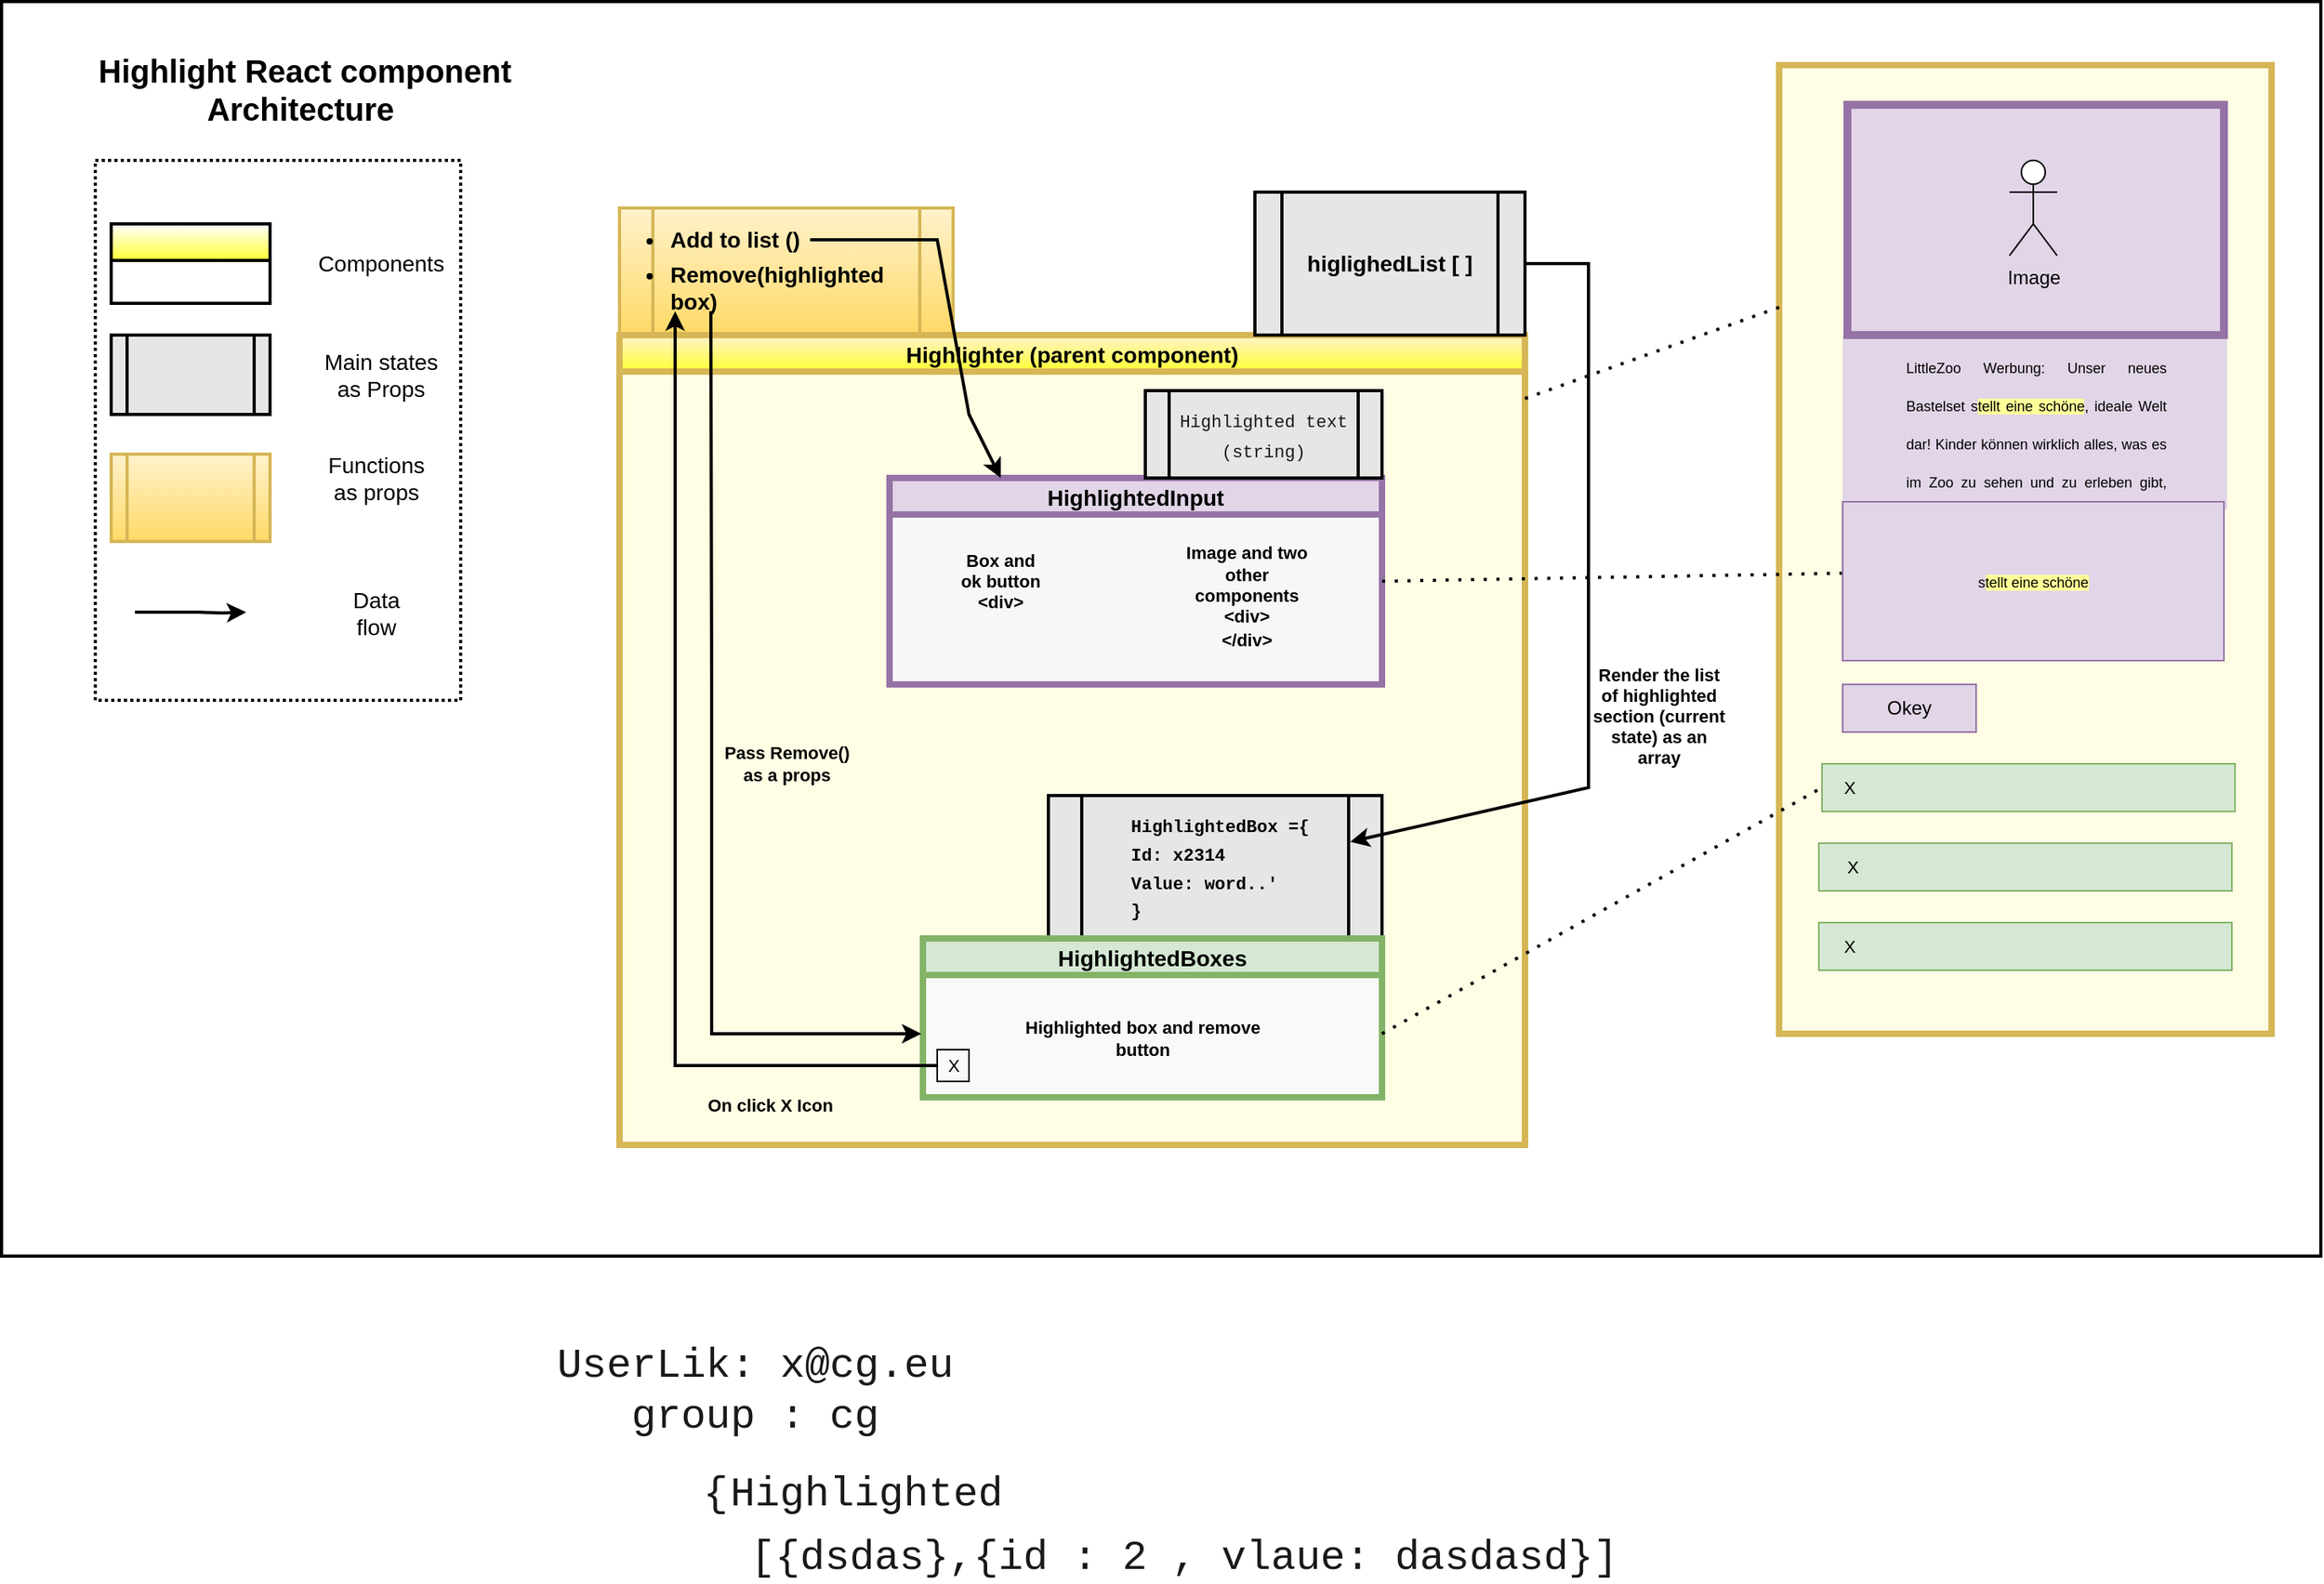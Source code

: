 <mxfile>
    <diagram id="zKiX-FVWP6Yl8MSf7DtL" name="Page-1">
        <mxGraphModel dx="1115" dy="930" grid="0" gridSize="10" guides="1" tooltips="1" connect="1" arrows="1" fold="1" page="0" pageScale="1" pageWidth="827" pageHeight="1169" background="none" math="0" shadow="0">
            <root>
                <mxCell id="0"/>
                <mxCell id="1" parent="0"/>
                <mxCell id="OVmF6QTKROwjGrCkS3I4-53" value="" style="rounded=0;whiteSpace=wrap;html=1;fontSize=13;strokeWidth=2;" parent="1" vertex="1">
                    <mxGeometry x="511" y="150" width="1460" height="790" as="geometry"/>
                </mxCell>
                <mxCell id="OVmF6QTKROwjGrCkS3I4-43" value="" style="shape=process;whiteSpace=wrap;html=1;backgroundOutline=1;fontSize=14;strokeWidth=2;fillColor=#fff2cc;gradientColor=#ffd966;strokeColor=#d6b656;rounded=0;" parent="1" vertex="1">
                    <mxGeometry x="900" y="280" width="210" height="80" as="geometry"/>
                </mxCell>
                <mxCell id="Ddy7iaUjBOIfkeHLVFxj-1" value="" style="rounded=0;whiteSpace=wrap;html=1;fillColor=#FFFDE4;strokeColor=#d6b656;strokeWidth=4;arcSize=5;" parent="1" vertex="1">
                    <mxGeometry x="1630" y="190" width="310" height="610" as="geometry"/>
                </mxCell>
                <mxCell id="Ddy7iaUjBOIfkeHLVFxj-3" value="&lt;h1&gt;&lt;br&gt;&lt;/h1&gt;" style="text;html=1;strokeColor=none;fillColor=#E1D5E7;spacing=5;spacingTop=-20;whiteSpace=wrap;overflow=hidden;rounded=0;" parent="1" vertex="1">
                    <mxGeometry x="1670" y="360" width="242" height="110" as="geometry"/>
                </mxCell>
                <mxCell id="Ddy7iaUjBOIfkeHLVFxj-5" value="Okey" style="rounded=0;whiteSpace=wrap;html=1;fillColor=#e1d5e7;strokeColor=#9673a6;" parent="1" vertex="1">
                    <mxGeometry x="1670" y="580" width="84" height="30" as="geometry"/>
                </mxCell>
                <mxCell id="OVmF6QTKROwjGrCkS3I4-5" value="Functions as props" style="text;html=1;strokeColor=none;fillColor=none;align=center;verticalAlign=middle;whiteSpace=wrap;rounded=0;fontSize=14;" parent="1" vertex="1">
                    <mxGeometry x="717" y="435" width="60" height="30" as="geometry"/>
                </mxCell>
                <mxCell id="OVmF6QTKROwjGrCkS3I4-8" value="Components" style="text;html=1;strokeColor=none;fillColor=none;align=center;verticalAlign=middle;whiteSpace=wrap;rounded=0;fontSize=14;" parent="1" vertex="1">
                    <mxGeometry x="720" y="300" width="60" height="30" as="geometry"/>
                </mxCell>
                <mxCell id="OVmF6QTKROwjGrCkS3I4-9" value="&lt;ul&gt;&lt;li&gt;&lt;b&gt;Add to list ()&lt;/b&gt;&lt;/li&gt;&lt;/ul&gt;" style="text;html=1;strokeColor=none;fillColor=none;align=left;verticalAlign=middle;whiteSpace=wrap;rounded=0;fontSize=14;" parent="1" vertex="1">
                    <mxGeometry x="890" y="285" width="130" height="30" as="geometry"/>
                </mxCell>
                <mxCell id="OVmF6QTKROwjGrCkS3I4-10" value="&lt;ul&gt;&lt;li&gt;&lt;b&gt;Remove(highlighted box)&lt;/b&gt;&lt;/li&gt;&lt;/ul&gt;" style="text;html=1;strokeColor=none;fillColor=none;align=left;verticalAlign=middle;whiteSpace=wrap;rounded=0;fontSize=14;" parent="1" vertex="1">
                    <mxGeometry x="890" y="315" width="90" height="30" as="geometry"/>
                </mxCell>
                <mxCell id="OVmF6QTKROwjGrCkS3I4-19" value="" style="rounded=0;whiteSpace=wrap;html=1;fillColor=#d5e8d4;strokeColor=#82b366;" parent="1" vertex="1">
                    <mxGeometry x="1657" y="630" width="260" height="30" as="geometry"/>
                </mxCell>
                <mxCell id="OVmF6QTKROwjGrCkS3I4-16" value="Highlighter (parent component)" style="swimlane;fontSize=14;strokeWidth=4;fillColor=#fff2cc;strokeColor=#d6b656;swimlaneFillColor=#FFFDE4;gradientColor=#FFFF33;rounded=0;" parent="1" vertex="1">
                    <mxGeometry x="900" y="360" width="570" height="510" as="geometry"/>
                </mxCell>
                <mxCell id="OVmF6QTKROwjGrCkS3I4-17" value="HighlightedInput" style="swimlane;fontSize=14;strokeWidth=4;fillColor=#e1d5e7;strokeColor=#9673a6;swimlaneFillColor=#F9F6FA;rounded=0;" parent="OVmF6QTKROwjGrCkS3I4-16" vertex="1">
                    <mxGeometry x="170" y="90" width="310" height="130" as="geometry"/>
                </mxCell>
                <mxCell id="OVmF6QTKROwjGrCkS3I4-45" value="&lt;b&gt;Box and ok button&lt;br&gt;&amp;lt;div&amp;gt;&lt;/b&gt;" style="text;html=1;strokeColor=none;fillColor=none;align=center;verticalAlign=middle;whiteSpace=wrap;rounded=0;fontSize=11;" parent="OVmF6QTKROwjGrCkS3I4-17" vertex="1">
                    <mxGeometry x="40" y="50" width="60" height="30" as="geometry"/>
                </mxCell>
                <mxCell id="OVmF6QTKROwjGrCkS3I4-46" value="&lt;b&gt;Image and two other components&lt;br&gt;&amp;lt;div&amp;gt;&lt;br&gt;&amp;lt;/div&amp;gt;&lt;/b&gt;&lt;b style=&quot;font-size: 13px&quot;&gt;&lt;br&gt;&lt;/b&gt;" style="text;html=1;strokeColor=none;fillColor=none;align=center;verticalAlign=middle;whiteSpace=wrap;rounded=0;fontSize=11;strokeWidth=0;" parent="OVmF6QTKROwjGrCkS3I4-17" vertex="1">
                    <mxGeometry x="180" y="60" width="90" height="30" as="geometry"/>
                </mxCell>
                <mxCell id="OVmF6QTKROwjGrCkS3I4-30" value="" style="shape=process;whiteSpace=wrap;html=1;backgroundOutline=1;fontSize=14;strokeWidth=2;fillColor=#E6E6E6;rounded=0;" parent="OVmF6QTKROwjGrCkS3I4-16" vertex="1">
                    <mxGeometry x="270" y="290" width="210" height="95" as="geometry"/>
                </mxCell>
                <mxCell id="OVmF6QTKROwjGrCkS3I4-31" value="&lt;font face=&quot;Courier New&quot;&gt;&lt;span style=&quot;font-size: 11px&quot;&gt;&lt;b&gt;HighlightedBox&lt;/b&gt;&lt;/span&gt;&lt;b style=&quot;font-size: 11px&quot;&gt;&amp;nbsp;=&lt;/b&gt;&lt;b style=&quot;font-size: 11px&quot;&gt;{&lt;/b&gt;&lt;br&gt;&lt;span style=&quot;font-size: 11px ; font-weight: bold&quot;&gt;&#9;&lt;/span&gt;&lt;span style=&quot;font-size: 11px ; font-weight: bold&quot;&gt;&#9;&lt;/span&gt;&lt;span style=&quot;font-size: 11px ; font-weight: bold&quot;&gt;&#9;&lt;/span&gt;&lt;span style=&quot;font-size: 11px ; font-weight: bold&quot;&gt;&#9;&lt;/span&gt;&lt;b style=&quot;font-size: 11px&quot;&gt;Id: x2314&lt;/b&gt;&lt;br&gt;&lt;b style=&quot;font-size: 11px&quot;&gt;Value: word..'&lt;/b&gt;&lt;br&gt;&lt;b style=&quot;font-size: 11px&quot;&gt;}&lt;/b&gt;&lt;/font&gt;" style="text;html=1;strokeColor=none;fillColor=none;align=left;verticalAlign=middle;whiteSpace=wrap;rounded=0;fontSize=14;" parent="OVmF6QTKROwjGrCkS3I4-16" vertex="1">
                    <mxGeometry x="320" y="274.68" width="140" height="120.63" as="geometry"/>
                </mxCell>
                <mxCell id="OVmF6QTKROwjGrCkS3I4-35" value="HighlightedBoxes" style="swimlane;fontSize=14;strokeWidth=4;fillColor=#d5e8d4;strokeColor=#82b366;swimlaneFillColor=#F7FAF6;rounded=0;" parent="OVmF6QTKROwjGrCkS3I4-16" vertex="1">
                    <mxGeometry x="191" y="380" width="289" height="100" as="geometry"/>
                </mxCell>
                <mxCell id="OVmF6QTKROwjGrCkS3I4-47" value="&lt;font style=&quot;font-size: 11px&quot;&gt;&lt;b&gt;Highlighted&lt;/b&gt;&lt;b&gt;&amp;nbsp;box and remove button&lt;/b&gt;&lt;/font&gt;" style="text;html=1;strokeColor=none;fillColor=none;align=center;verticalAlign=middle;whiteSpace=wrap;rounded=0;fontSize=11;" parent="OVmF6QTKROwjGrCkS3I4-35" vertex="1">
                    <mxGeometry x="48" y="55" width="181" height="15" as="geometry"/>
                </mxCell>
                <mxCell id="OVmF6QTKROwjGrCkS3I4-65" value="X" style="text;html=1;align=center;verticalAlign=middle;resizable=0;points=[];autosize=1;strokeColor=default;fillColor=none;fontSize=11;rounded=0;" parent="OVmF6QTKROwjGrCkS3I4-35" vertex="1">
                    <mxGeometry x="9" y="70" width="20" height="20" as="geometry"/>
                </mxCell>
                <mxCell id="OVmF6QTKROwjGrCkS3I4-48" value="&lt;div style=&quot;font-family: &amp;#34;jetbrains mono&amp;#34; , &amp;#34;menlo&amp;#34; , &amp;#34;monaco&amp;#34; , &amp;#34;courier new&amp;#34; , monospace , &amp;#34;menlo&amp;#34; , &amp;#34;monaco&amp;#34; , &amp;#34;courier new&amp;#34; , monospace ; line-height: 18px&quot;&gt;&lt;font color=&quot;#191919&quot; style=&quot;font-size: 11px&quot;&gt;Highlighted text (string)&lt;/font&gt;&lt;/div&gt;" style="shape=process;whiteSpace=wrap;html=1;backgroundOutline=1;fontSize=14;strokeWidth=2;fillColor=#E6E6E6;rounded=0;" parent="OVmF6QTKROwjGrCkS3I4-16" vertex="1">
                    <mxGeometry x="331" y="35" width="149" height="55" as="geometry"/>
                </mxCell>
                <mxCell id="OVmF6QTKROwjGrCkS3I4-69" value="&lt;b&gt;On click X Icon&lt;/b&gt;" style="text;html=1;strokeColor=none;fillColor=none;align=center;verticalAlign=middle;whiteSpace=wrap;rounded=0;fontSize=11;" parent="OVmF6QTKROwjGrCkS3I4-16" vertex="1">
                    <mxGeometry x="30" y="470" width="130" height="30" as="geometry"/>
                </mxCell>
                <mxCell id="OVmF6QTKROwjGrCkS3I4-70" value="&lt;b&gt;Pass Remove() as a props&lt;/b&gt;" style="text;html=1;strokeColor=none;fillColor=none;align=center;verticalAlign=middle;whiteSpace=wrap;rounded=0;fontSize=11;" parent="OVmF6QTKROwjGrCkS3I4-16" vertex="1">
                    <mxGeometry x="61" y="255" width="89" height="30" as="geometry"/>
                </mxCell>
                <mxCell id="OVmF6QTKROwjGrCkS3I4-20" value="" style="rounded=0;whiteSpace=wrap;html=1;fillColor=#d5e8d4;strokeColor=#82b366;" parent="1" vertex="1">
                    <mxGeometry x="1655" y="680" width="260" height="30" as="geometry"/>
                </mxCell>
                <mxCell id="OVmF6QTKROwjGrCkS3I4-21" value="" style="rounded=0;whiteSpace=wrap;html=1;fillColor=#d5e8d4;strokeColor=#82b366;" parent="1" vertex="1">
                    <mxGeometry x="1655" y="730" width="260" height="30" as="geometry"/>
                </mxCell>
                <mxCell id="OVmF6QTKROwjGrCkS3I4-22" value="" style="endArrow=none;dashed=1;html=1;dashPattern=1 3;strokeWidth=2;rounded=0;fontSize=14;entryX=0;entryY=0.5;entryDx=0;entryDy=0;" parent="1" target="OVmF6QTKROwjGrCkS3I4-19" edge="1">
                    <mxGeometry width="50" height="50" relative="1" as="geometry">
                        <mxPoint x="1380" y="800" as="sourcePoint"/>
                        <mxPoint x="1290" y="560" as="targetPoint"/>
                    </mxGeometry>
                </mxCell>
                <mxCell id="OVmF6QTKROwjGrCkS3I4-25" value="" style="shape=process;whiteSpace=wrap;html=1;backgroundOutline=1;fontSize=14;strokeWidth=2;fillColor=#E6E6E6;rounded=0;" parent="1" vertex="1">
                    <mxGeometry x="1300" y="270" width="170" height="90" as="geometry"/>
                </mxCell>
                <mxCell id="OVmF6QTKROwjGrCkS3I4-23" value="" style="endArrow=none;dashed=1;html=1;dashPattern=1 3;strokeWidth=2;rounded=0;fontSize=14;entryX=0;entryY=0.5;entryDx=0;entryDy=0;exitX=1;exitY=0.5;exitDx=0;exitDy=0;" parent="1" source="OVmF6QTKROwjGrCkS3I4-17" edge="1">
                    <mxGeometry width="50" height="50" relative="1" as="geometry">
                        <mxPoint x="1340" y="570" as="sourcePoint"/>
                        <mxPoint x="1670" y="510" as="targetPoint"/>
                    </mxGeometry>
                </mxCell>
                <mxCell id="OVmF6QTKROwjGrCkS3I4-26" value="&lt;b&gt;higlighedList [ ]&lt;/b&gt;" style="text;html=1;strokeColor=none;fillColor=none;align=center;verticalAlign=middle;whiteSpace=wrap;rounded=0;fontSize=14;" parent="1" vertex="1">
                    <mxGeometry x="1320" y="300" width="130" height="30" as="geometry"/>
                </mxCell>
                <mxCell id="OVmF6QTKROwjGrCkS3I4-24" value="" style="endArrow=none;dashed=1;html=1;dashPattern=1 3;strokeWidth=2;rounded=0;fontSize=14;entryX=0;entryY=0.25;entryDx=0;entryDy=0;" parent="1" target="Ddy7iaUjBOIfkeHLVFxj-1" edge="1">
                    <mxGeometry width="50" height="50" relative="1" as="geometry">
                        <mxPoint x="1470" y="400" as="sourcePoint"/>
                        <mxPoint x="1670" y="520" as="targetPoint"/>
                    </mxGeometry>
                </mxCell>
                <mxCell id="OVmF6QTKROwjGrCkS3I4-27" value="" style="shape=process;whiteSpace=wrap;html=1;backgroundOutline=1;fontSize=14;strokeWidth=2;fillColor=#E6E6E6;rounded=0;" parent="1" vertex="1">
                    <mxGeometry x="580" y="360" width="100" height="50" as="geometry"/>
                </mxCell>
                <mxCell id="OVmF6QTKROwjGrCkS3I4-28" value="" style="swimlane;fontSize=14;strokeWidth=2;gradientColor=#FFFF33;rounded=0;" parent="1" vertex="1">
                    <mxGeometry x="580" y="290" width="100" height="50" as="geometry"/>
                </mxCell>
                <mxCell id="OVmF6QTKROwjGrCkS3I4-29" value="Main states as Props" style="text;html=1;strokeColor=none;fillColor=none;align=center;verticalAlign=middle;whiteSpace=wrap;rounded=0;fontSize=14;" parent="1" vertex="1">
                    <mxGeometry x="710" y="370" width="80" height="30" as="geometry"/>
                </mxCell>
                <mxCell id="OVmF6QTKROwjGrCkS3I4-37" value="" style="endArrow=classic;html=1;rounded=0;fontSize=11;exitX=1;exitY=0.5;exitDx=0;exitDy=0;strokeWidth=2;" parent="1" source="OVmF6QTKROwjGrCkS3I4-25" target="OVmF6QTKROwjGrCkS3I4-31" edge="1">
                    <mxGeometry width="50" height="50" relative="1" as="geometry">
                        <mxPoint x="1510" y="315" as="sourcePoint"/>
                        <mxPoint x="1550" y="280" as="targetPoint"/>
                        <Array as="points">
                            <mxPoint x="1510" y="315"/>
                            <mxPoint x="1510" y="645"/>
                        </Array>
                    </mxGeometry>
                </mxCell>
                <mxCell id="OVmF6QTKROwjGrCkS3I4-38" value="" style="endArrow=classic;html=1;rounded=0;fontSize=11;strokeWidth=2;exitX=1;exitY=0.5;exitDx=0;exitDy=0;" parent="1" source="OVmF6QTKROwjGrCkS3I4-9" edge="1">
                    <mxGeometry width="50" height="50" relative="1" as="geometry">
                        <mxPoint x="1020" y="300" as="sourcePoint"/>
                        <mxPoint x="1140" y="450" as="targetPoint"/>
                        <Array as="points">
                            <mxPoint x="1100" y="300"/>
                            <mxPoint x="1120" y="410"/>
                        </Array>
                    </mxGeometry>
                </mxCell>
                <mxCell id="OVmF6QTKROwjGrCkS3I4-39" value="" style="endArrow=classic;html=1;rounded=0;fontSize=11;strokeWidth=2;exitX=0.75;exitY=1;exitDx=0;exitDy=0;" parent="1" source="OVmF6QTKROwjGrCkS3I4-10" edge="1">
                    <mxGeometry width="50" height="50" relative="1" as="geometry">
                        <mxPoint x="1022.04" y="337.04" as="sourcePoint"/>
                        <mxPoint x="1090" y="800" as="targetPoint"/>
                        <Array as="points">
                            <mxPoint x="958" y="580"/>
                            <mxPoint x="958" y="800"/>
                        </Array>
                    </mxGeometry>
                </mxCell>
                <mxCell id="OVmF6QTKROwjGrCkS3I4-40" value="X" style="text;html=1;align=center;verticalAlign=middle;resizable=0;points=[];autosize=1;strokeColor=none;fillColor=none;fontSize=11;rounded=0;" parent="1" vertex="1">
                    <mxGeometry x="1664" y="635" width="20" height="20" as="geometry"/>
                </mxCell>
                <mxCell id="OVmF6QTKROwjGrCkS3I4-41" value="X" style="text;html=1;align=center;verticalAlign=middle;resizable=0;points=[];autosize=1;strokeColor=none;fillColor=none;fontSize=11;rounded=0;" parent="1" vertex="1">
                    <mxGeometry x="1666" y="685" width="20" height="20" as="geometry"/>
                </mxCell>
                <mxCell id="OVmF6QTKROwjGrCkS3I4-42" value="X" style="text;html=1;align=center;verticalAlign=middle;resizable=0;points=[];autosize=1;strokeColor=none;fillColor=none;fontSize=11;rounded=0;" parent="1" vertex="1">
                    <mxGeometry x="1664" y="735" width="20" height="20" as="geometry"/>
                </mxCell>
                <mxCell id="OVmF6QTKROwjGrCkS3I4-44" value="" style="shape=process;whiteSpace=wrap;html=1;backgroundOutline=1;fontSize=14;strokeWidth=2;fillColor=#fff2cc;gradientColor=#ffd966;strokeColor=#d6b656;rounded=0;" parent="1" vertex="1">
                    <mxGeometry x="580" y="435" width="100" height="55" as="geometry"/>
                </mxCell>
                <mxCell id="OVmF6QTKROwjGrCkS3I4-49" value="" style="endArrow=classic;html=1;rounded=0;fontSize=13;strokeWidth=2;" parent="1" edge="1">
                    <mxGeometry width="50" height="50" relative="1" as="geometry">
                        <mxPoint x="595" y="534.5" as="sourcePoint"/>
                        <mxPoint x="665" y="534.5" as="targetPoint"/>
                        <Array as="points">
                            <mxPoint x="635" y="534.5"/>
                            <mxPoint x="650" y="535"/>
                        </Array>
                    </mxGeometry>
                </mxCell>
                <mxCell id="OVmF6QTKROwjGrCkS3I4-50" value="Data flow" style="text;html=1;strokeColor=none;fillColor=none;align=center;verticalAlign=middle;whiteSpace=wrap;rounded=0;fontSize=14;" parent="1" vertex="1">
                    <mxGeometry x="717" y="520" width="60" height="30" as="geometry"/>
                </mxCell>
                <mxCell id="OVmF6QTKROwjGrCkS3I4-51" value="" style="rounded=0;whiteSpace=wrap;html=1;fontSize=13;strokeWidth=2;fillColor=none;gradientColor=none;dashed=1;dashPattern=1 1;" parent="1" vertex="1">
                    <mxGeometry x="570" y="250" width="230" height="340" as="geometry"/>
                </mxCell>
                <mxCell id="OVmF6QTKROwjGrCkS3I4-54" value="&lt;b&gt;&lt;font style=&quot;font-size: 20px&quot;&gt;Highlight React component Architecture&amp;nbsp;&lt;/font&gt;&lt;/b&gt;" style="text;html=1;strokeColor=none;fillColor=none;align=center;verticalAlign=middle;whiteSpace=wrap;rounded=0;fontSize=13;" parent="1" vertex="1">
                    <mxGeometry x="567" y="190" width="270" height="30" as="geometry"/>
                </mxCell>
                <mxCell id="OVmF6QTKROwjGrCkS3I4-55" value="" style="rounded=0;whiteSpace=wrap;html=1;arcSize=0;fillColor=#e1d5e7;strokeColor=#9673a6;strokeWidth=5;" parent="1" vertex="1">
                    <mxGeometry x="1673" y="215" width="237" height="145" as="geometry"/>
                </mxCell>
                <mxCell id="OVmF6QTKROwjGrCkS3I4-56" value="Image" style="shape=umlActor;verticalLabelPosition=bottom;verticalAlign=top;html=1;outlineConnect=0;rounded=0;" parent="1" vertex="1">
                    <mxGeometry x="1775" y="250" width="30" height="60" as="geometry"/>
                </mxCell>
                <mxCell id="OVmF6QTKROwjGrCkS3I4-57" value="&lt;div style=&quot;text-align: justify&quot;&gt;&lt;span style=&quot;font-size: 9px ; font-family: sans-serif ; text-align: left&quot;&gt;LittleZoo Werbung: Unser neues Bastelset s&lt;span style=&quot;background-color: rgb(255 , 255 , 153)&quot;&gt;tellt eine schöne&lt;/span&gt;, ideale Welt dar! Kinder können wirklich alles, was es im Zoo zu sehen und zu erleben gibt, nachspielen. Mit ihnen können Rollenspiele geübt und Verhaltensweisen&lt;/span&gt;&lt;/div&gt;" style="text;html=1;strokeColor=none;fillColor=none;align=center;verticalAlign=middle;whiteSpace=wrap;rounded=0;dashed=1;dashPattern=1 1;fontFamily=Courier New;fontSize=20;" parent="1" vertex="1">
                    <mxGeometry x="1708.5" y="447.5" width="166" height="5" as="geometry"/>
                </mxCell>
                <mxCell id="OVmF6QTKROwjGrCkS3I4-58" value="&lt;span style=&quot;font-family: sans-serif ; font-size: 9px ; text-align: left&quot;&gt;s&lt;/span&gt;&lt;span style=&quot;font-family: sans-serif ; font-size: 9px ; text-align: left ; background-color: rgb(255 , 255 , 153)&quot;&gt;tellt eine schöne&lt;/span&gt;" style="rounded=0;whiteSpace=wrap;html=1;fillColor=#E1D5E7;strokeColor=#9673A6;arcSize=4;" parent="1" vertex="1">
                    <mxGeometry x="1670" y="465" width="240" height="100" as="geometry"/>
                </mxCell>
                <mxCell id="OVmF6QTKROwjGrCkS3I4-59" value="&lt;font style=&quot;font-size: 26px&quot;&gt;[{dsdas},{id : 2 , vlaue: dasdasd}]&lt;/font&gt;" style="text;html=1;align=center;verticalAlign=middle;resizable=0;points=[];autosize=1;strokeColor=none;fillColor=none;fontSize=11;fontFamily=Courier New;fontColor=#191919;rounded=0;" parent="1" vertex="1">
                    <mxGeometry x="975" y="1120" width="560" height="20" as="geometry"/>
                </mxCell>
                <mxCell id="OVmF6QTKROwjGrCkS3I4-60" value="UserLik: x@cg.eu&lt;br&gt;group : cg" style="text;html=1;align=center;verticalAlign=middle;resizable=0;points=[];autosize=1;strokeColor=none;fillColor=none;fontSize=26;fontFamily=Courier New;fontColor=#191919;rounded=0;" parent="1" vertex="1">
                    <mxGeometry x="850" y="990" width="270" height="70" as="geometry"/>
                </mxCell>
                <mxCell id="OVmF6QTKROwjGrCkS3I4-62" value="{" style="text;html=1;align=center;verticalAlign=middle;resizable=0;points=[];autosize=1;strokeColor=none;fillColor=none;fontSize=26;fontFamily=Courier New;fontColor=#191919;rounded=0;" parent="1" vertex="1">
                    <mxGeometry x="945" y="1070" width="30" height="40" as="geometry"/>
                </mxCell>
                <mxCell id="OVmF6QTKROwjGrCkS3I4-63" value="Highlighted" style="text;html=1;align=center;verticalAlign=middle;resizable=0;points=[];autosize=1;strokeColor=none;fillColor=none;fontSize=26;fontFamily=Courier New;fontColor=#191919;rounded=0;" parent="1" vertex="1">
                    <mxGeometry x="960" y="1070" width="190" height="40" as="geometry"/>
                </mxCell>
                <mxCell id="OVmF6QTKROwjGrCkS3I4-64" value="" style="endArrow=none;html=1;rounded=0;fontSize=11;strokeWidth=2;startArrow=classic;startFill=1;endFill=0;" parent="1" source="OVmF6QTKROwjGrCkS3I4-10" edge="1">
                    <mxGeometry width="50" height="50" relative="1" as="geometry">
                        <mxPoint x="967.5" y="355" as="sourcePoint"/>
                        <mxPoint x="1100" y="820" as="targetPoint"/>
                        <Array as="points">
                            <mxPoint x="935" y="610"/>
                            <mxPoint x="935" y="820"/>
                        </Array>
                    </mxGeometry>
                </mxCell>
                <mxCell id="OVmF6QTKROwjGrCkS3I4-72" value="&lt;b&gt;Render the list of highlighted section (current state) as an array&lt;/b&gt;" style="text;html=1;strokeColor=none;fillColor=none;align=center;verticalAlign=middle;whiteSpace=wrap;rounded=0;fontSize=11;" parent="1" vertex="1">
                    <mxGeometry x="1510" y="585" width="89" height="30" as="geometry"/>
                </mxCell>
            </root>
        </mxGraphModel>
    </diagram>
</mxfile>